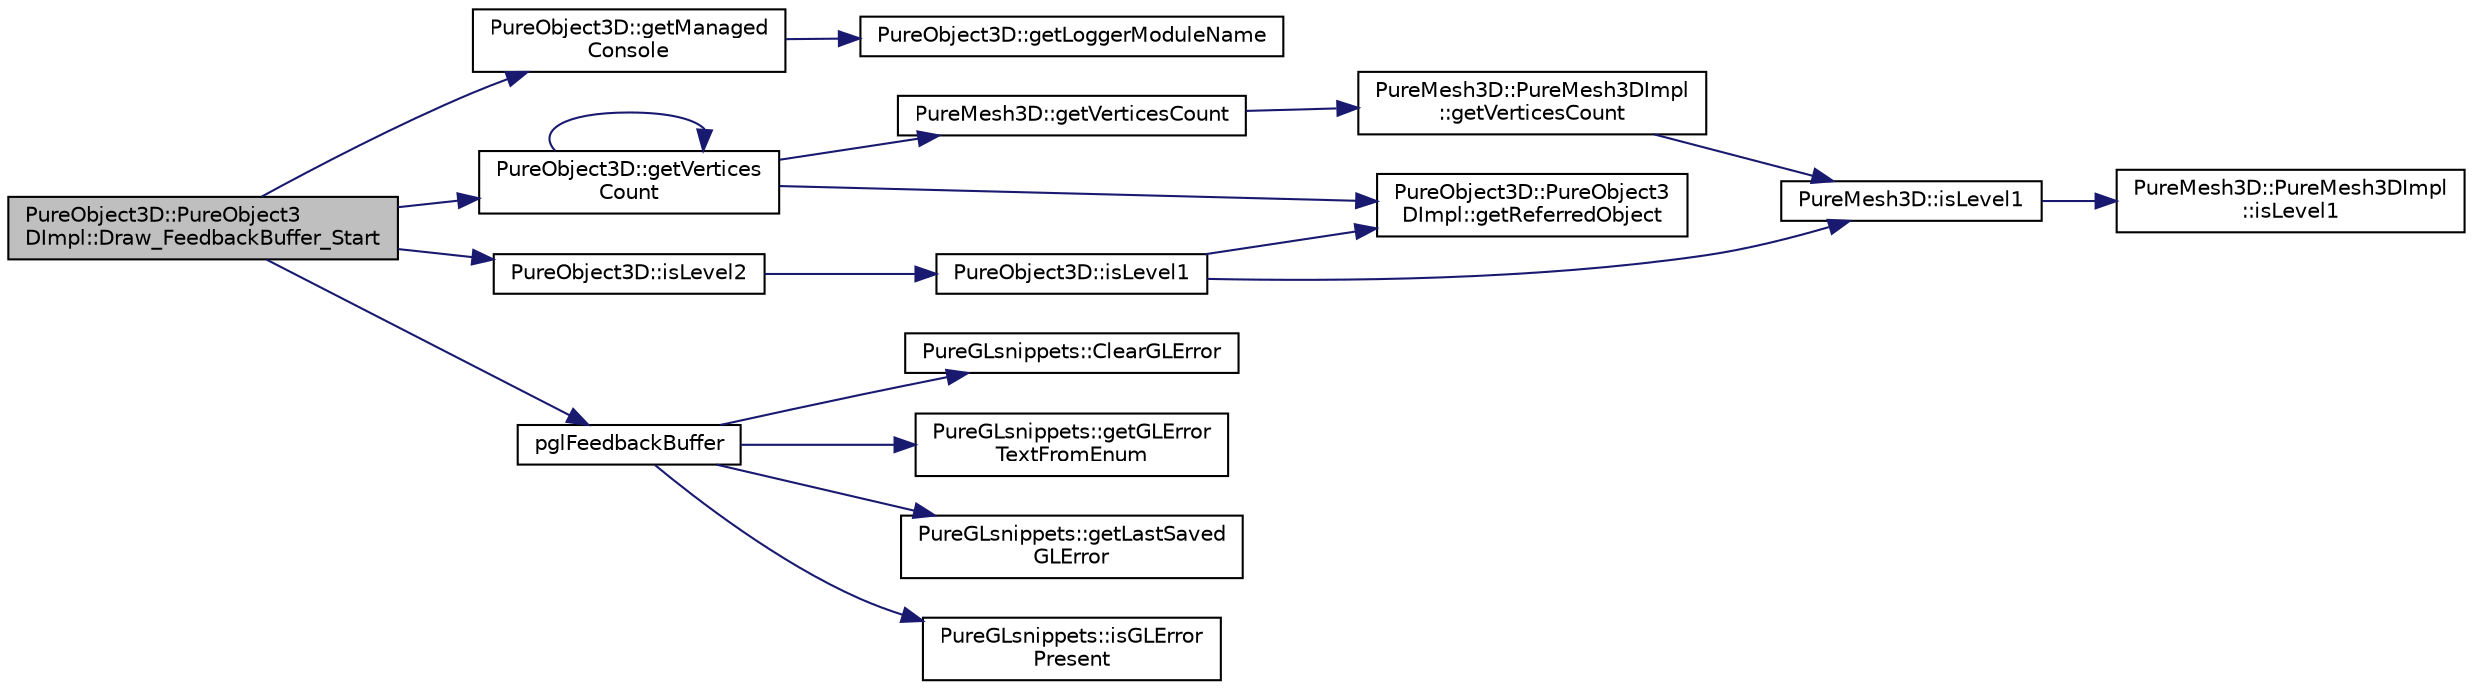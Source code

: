 digraph "PureObject3D::PureObject3DImpl::Draw_FeedbackBuffer_Start"
{
 // LATEX_PDF_SIZE
  edge [fontname="Helvetica",fontsize="10",labelfontname="Helvetica",labelfontsize="10"];
  node [fontname="Helvetica",fontsize="10",shape=record];
  rankdir="LR";
  Node1 [label="PureObject3D::PureObject3\lDImpl::Draw_FeedbackBuffer_Start",height=0.2,width=0.4,color="black", fillcolor="grey75", style="filled", fontcolor="black",tooltip="Set render mode to feedback and allocate buffer for transformed vertices."];
  Node1 -> Node2 [color="midnightblue",fontsize="10",style="solid",fontname="Helvetica"];
  Node2 [label="PureObject3D::getManaged\lConsole",height=0.2,width=0.4,color="black", fillcolor="white", style="filled",URL="$class_pure_object3_d.html#a5c34510d710a5528c1ba7c37252f8625",tooltip="Returns access to console preset with logger module name as this class."];
  Node2 -> Node3 [color="midnightblue",fontsize="10",style="solid",fontname="Helvetica"];
  Node3 [label="PureObject3D::getLoggerModuleName",height=0.2,width=0.4,color="black", fillcolor="white", style="filled",URL="$class_pure_object3_d.html#af4467df0003fd4ba737dbc2dec365257",tooltip="Returns the logger module name of this class."];
  Node1 -> Node4 [color="midnightblue",fontsize="10",style="solid",fontname="Helvetica"];
  Node4 [label="PureObject3D::getVertices\lCount",height=0.2,width=0.4,color="black", fillcolor="white", style="filled",URL="$class_pure_object3_d.html#a4f4f7329bd6b13971f0f300fe3670357",tooltip="Gets the number of total vertices."];
  Node4 -> Node5 [color="midnightblue",fontsize="10",style="solid",fontname="Helvetica"];
  Node5 [label="PureObject3D::PureObject3\lDImpl::getReferredObject",height=0.2,width=0.4,color="black", fillcolor="white", style="filled",URL="$class_pure_object3_d_1_1_pure_object3_d_impl.html#a40d9f6688f4f5c505ca45cb476c36eec",tooltip=" "];
  Node4 -> Node6 [color="midnightblue",fontsize="10",style="solid",fontname="Helvetica"];
  Node6 [label="PureMesh3D::getVerticesCount",height=0.2,width=0.4,color="black", fillcolor="white", style="filled",URL="$class_pure_mesh3_d.html#ae5fc700fc0e53e323551bb0747f3cbb5",tooltip="Gets the number of total vertices."];
  Node6 -> Node7 [color="midnightblue",fontsize="10",style="solid",fontname="Helvetica"];
  Node7 [label="PureMesh3D::PureMesh3DImpl\l::getVerticesCount",height=0.2,width=0.4,color="black", fillcolor="white", style="filled",URL="$class_pure_mesh3_d_1_1_pure_mesh3_d_impl.html#a5e9d6336de9ebb0cf3fbdde156180769",tooltip=" "];
  Node7 -> Node8 [color="midnightblue",fontsize="10",style="solid",fontname="Helvetica"];
  Node8 [label="PureMesh3D::isLevel1",height=0.2,width=0.4,color="black", fillcolor="white", style="filled",URL="$class_pure_mesh3_d.html#a5994d09a83ab409a273eeffff3d6b105",tooltip="Tells if the mesh is a level-1 parent mesh."];
  Node8 -> Node9 [color="midnightblue",fontsize="10",style="solid",fontname="Helvetica"];
  Node9 [label="PureMesh3D::PureMesh3DImpl\l::isLevel1",height=0.2,width=0.4,color="black", fillcolor="white", style="filled",URL="$class_pure_mesh3_d_1_1_pure_mesh3_d_impl.html#affd18ce4e5530fc032f1eb2d5c03c689",tooltip=" "];
  Node4 -> Node4 [color="midnightblue",fontsize="10",style="solid",fontname="Helvetica"];
  Node1 -> Node10 [color="midnightblue",fontsize="10",style="solid",fontname="Helvetica"];
  Node10 [label="PureObject3D::isLevel2",height=0.2,width=0.4,color="black", fillcolor="white", style="filled",URL="$class_pure_object3_d.html#af73758877d0f14d3fab0546e6bf5ca4d",tooltip="Tells if the mesh is a level-2 submesh."];
  Node10 -> Node11 [color="midnightblue",fontsize="10",style="solid",fontname="Helvetica"];
  Node11 [label="PureObject3D::isLevel1",height=0.2,width=0.4,color="black", fillcolor="white", style="filled",URL="$class_pure_object3_d.html#aa46f669965a0b3ec379252b424ddd725",tooltip="Tells if the mesh is a level-1 parent mesh."];
  Node11 -> Node5 [color="midnightblue",fontsize="10",style="solid",fontname="Helvetica"];
  Node11 -> Node8 [color="midnightblue",fontsize="10",style="solid",fontname="Helvetica"];
  Node1 -> Node12 [color="midnightblue",fontsize="10",style="solid",fontname="Helvetica"];
  Node12 [label="pglFeedbackBuffer",height=0.2,width=0.4,color="black", fillcolor="white", style="filled",URL="$_pure_g_lsafe_funcs_8cpp.html#a26b366dcec119462dffd99780d1c24fa",tooltip=" "];
  Node12 -> Node13 [color="midnightblue",fontsize="10",style="solid",fontname="Helvetica"];
  Node13 [label="PureGLsnippets::ClearGLError",height=0.2,width=0.4,color="black", fillcolor="white", style="filled",URL="$class_pure_g_lsnippets.html#a861a8137e889cc2e6dd0b81eee84a6c3",tooltip="Clears GL error state."];
  Node12 -> Node14 [color="midnightblue",fontsize="10",style="solid",fontname="Helvetica"];
  Node14 [label="PureGLsnippets::getGLError\lTextFromEnum",height=0.2,width=0.4,color="black", fillcolor="white", style="filled",URL="$class_pure_g_lsnippets.html#ac9c5e3570d082ea2c1f51b185e238641",tooltip="Gets the string representation of the given GL error."];
  Node12 -> Node15 [color="midnightblue",fontsize="10",style="solid",fontname="Helvetica"];
  Node15 [label="PureGLsnippets::getLastSaved\lGLError",height=0.2,width=0.4,color="black", fillcolor="white", style="filled",URL="$class_pure_g_lsnippets.html#a65daf410252a99c8a322fea26bd4caf1",tooltip="Gets the last saved GL error."];
  Node12 -> Node16 [color="midnightblue",fontsize="10",style="solid",fontname="Helvetica"];
  Node16 [label="PureGLsnippets::isGLError\lPresent",height=0.2,width=0.4,color="black", fillcolor="white", style="filled",URL="$class_pure_g_lsnippets.html#a9901675747b09835eb82ddbad3a91fa5",tooltip="Gets whether there is an error in OpenGL or not."];
}
